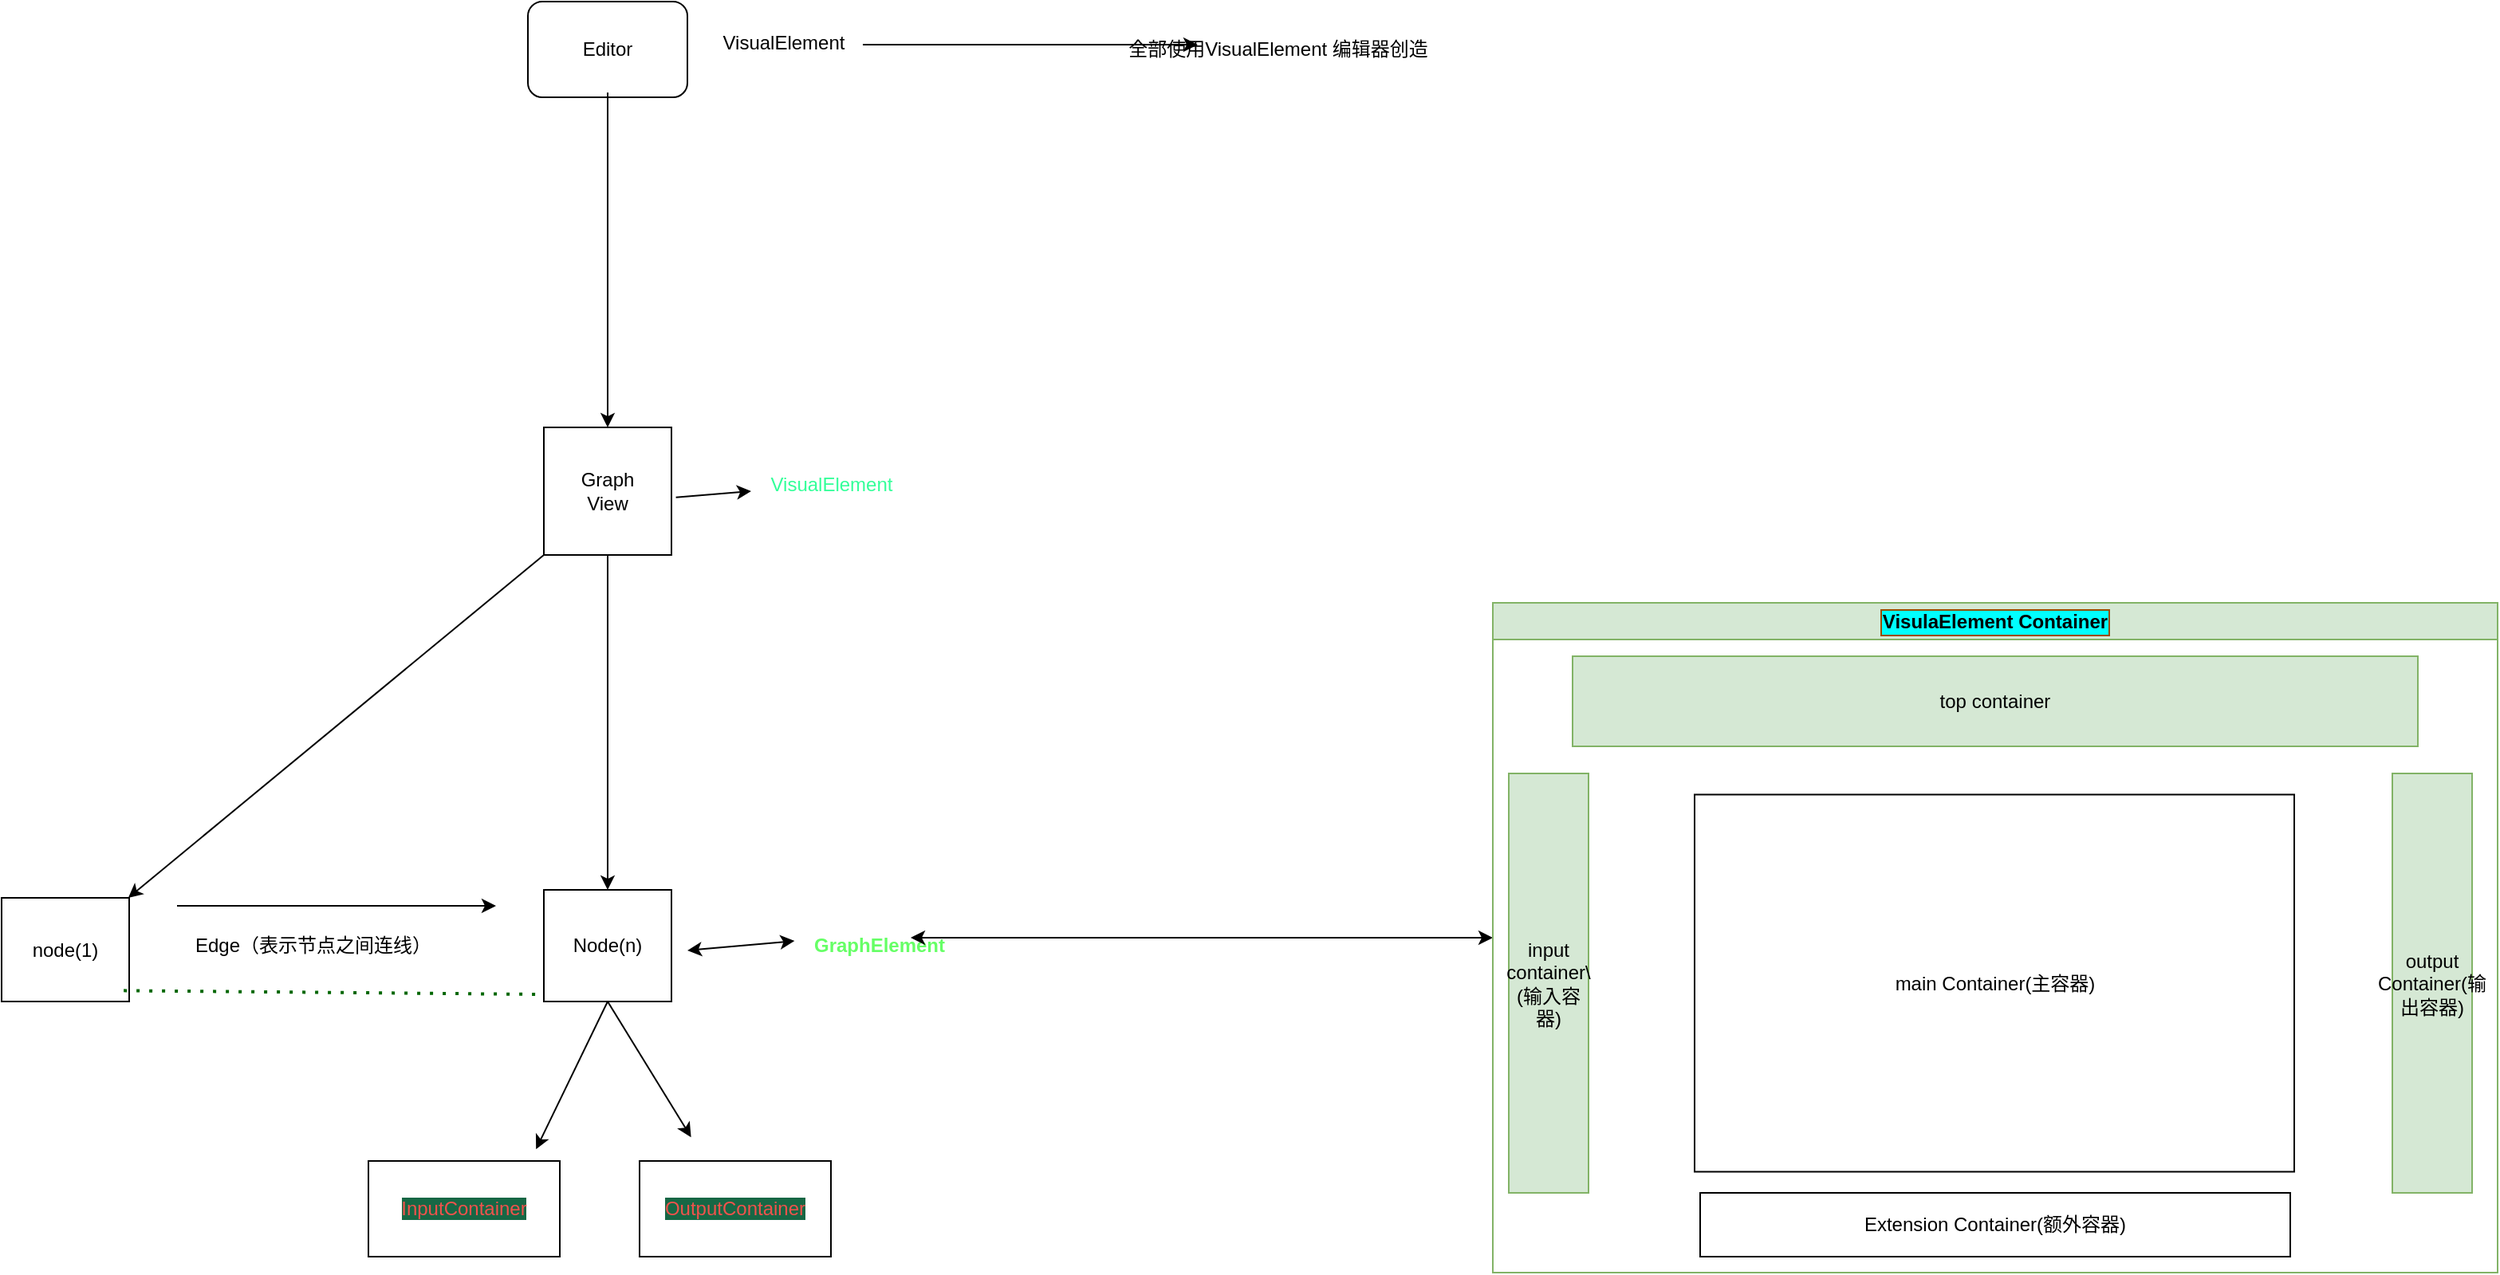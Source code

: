 <mxfile version="24.7.6">
  <diagram name="第 1 页" id="cEUEjpOXRdQMH25T6i1Y">
    <mxGraphModel dx="2853" dy="1143" grid="1" gridSize="10" guides="1" tooltips="1" connect="1" arrows="1" fold="1" page="1" pageScale="1" pageWidth="827" pageHeight="1169" math="0" shadow="0">
      <root>
        <mxCell id="0" />
        <mxCell id="1" parent="0" />
        <mxCell id="V2yEh5TrKZx0-5OOb6w3-1" value="Editor" style="rounded=1;whiteSpace=wrap;html=1;" parent="1" vertex="1">
          <mxGeometry x="320" y="193" width="100" height="60" as="geometry" />
        </mxCell>
        <mxCell id="V2yEh5TrKZx0-5OOb6w3-2" value="" style="endArrow=classic;html=1;rounded=0;entryX=0.5;entryY=0;entryDx=0;entryDy=0;" parent="1" target="V2yEh5TrKZx0-5OOb6w3-5" edge="1">
          <mxGeometry width="50" height="50" relative="1" as="geometry">
            <mxPoint x="370" y="250" as="sourcePoint" />
            <mxPoint x="170" y="440" as="targetPoint" />
            <Array as="points">
              <mxPoint x="370" y="440" />
            </Array>
          </mxGeometry>
        </mxCell>
        <mxCell id="V2yEh5TrKZx0-5OOb6w3-3" value="" style="endArrow=classic;html=1;rounded=0;exitX=0.5;exitY=1;exitDx=0;exitDy=0;entryX=0.5;entryY=0;entryDx=0;entryDy=0;exitPerimeter=0;" parent="1" source="V2yEh5TrKZx0-5OOb6w3-5" target="V2yEh5TrKZx0-5OOb6w3-7" edge="1">
          <mxGeometry width="50" height="50" relative="1" as="geometry">
            <mxPoint x="420" y="530" as="sourcePoint" />
            <mxPoint x="670" y="760" as="targetPoint" />
            <Array as="points" />
          </mxGeometry>
        </mxCell>
        <mxCell id="V2yEh5TrKZx0-5OOb6w3-4" value="VisualElement&lt;div&gt;&lt;br&gt;&lt;/div&gt;" style="text;html=1;align=center;verticalAlign=bottom;resizable=0;points=[];autosize=1;strokeColor=none;fillColor=none;" parent="1" vertex="1">
          <mxGeometry x="430" y="203" width="100" height="40" as="geometry" />
        </mxCell>
        <mxCell id="V2yEh5TrKZx0-5OOb6w3-5" value="Graph&lt;div&gt;View&lt;/div&gt;" style="whiteSpace=wrap;html=1;aspect=fixed;" parent="1" vertex="1">
          <mxGeometry x="330" y="460" width="80" height="80" as="geometry" />
        </mxCell>
        <mxCell id="V2yEh5TrKZx0-5OOb6w3-7" value="Node(n)" style="rounded=0;whiteSpace=wrap;html=1;" parent="1" vertex="1">
          <mxGeometry x="330" y="750" width="80" height="70" as="geometry" />
        </mxCell>
        <mxCell id="V2yEh5TrKZx0-5OOb6w3-9" value="&lt;b&gt;&lt;font style=&quot;--darkreader-inline-color: #8cff7b;&quot; data-darkreader-inline-color=&quot;&quot; color=&quot;#66ff66&quot;&gt;GraphElement&lt;/font&gt;&lt;/b&gt;" style="text;html=1;align=center;verticalAlign=middle;resizable=0;points=[];autosize=1;strokeColor=none;fillColor=none;" parent="1" vertex="1">
          <mxGeometry x="485" y="770" width="110" height="30" as="geometry" />
        </mxCell>
        <mxCell id="V2yEh5TrKZx0-5OOb6w3-11" value="&lt;font style=&quot;--darkreader-inline-color: #6effab;&quot; data-darkreader-inline-color=&quot;&quot; color=&quot;#33ff99&quot;&gt;VisualElement&lt;/font&gt;&lt;div&gt;&lt;br&gt;&lt;/div&gt;" style="text;html=1;align=center;verticalAlign=bottom;resizable=0;points=[];autosize=1;strokeColor=none;fillColor=none;" parent="1" vertex="1">
          <mxGeometry x="460" y="480" width="100" height="40" as="geometry" />
        </mxCell>
        <mxCell id="V2yEh5TrKZx0-5OOb6w3-12" value="" style="endArrow=classic;html=1;rounded=0;exitX=1.035;exitY=0.549;exitDx=0;exitDy=0;exitPerimeter=0;" parent="1" source="V2yEh5TrKZx0-5OOb6w3-5" edge="1">
          <mxGeometry width="50" height="50" relative="1" as="geometry">
            <mxPoint x="420" y="540" as="sourcePoint" />
            <mxPoint x="460" y="500" as="targetPoint" />
          </mxGeometry>
        </mxCell>
        <mxCell id="V2yEh5TrKZx0-5OOb6w3-13" value="" style="endArrow=classic;html=1;rounded=0;entryX=0.951;entryY=0.756;entryDx=0;entryDy=0;entryPerimeter=0;" parent="1" edge="1">
          <mxGeometry width="50" height="50" relative="1" as="geometry">
            <mxPoint x="370" y="820" as="sourcePoint" />
            <mxPoint x="325.1" y="912.68" as="targetPoint" />
          </mxGeometry>
        </mxCell>
        <mxCell id="V2yEh5TrKZx0-5OOb6w3-14" value="" style="endArrow=classic;html=1;rounded=0;entryX=0.021;entryY=0.503;entryDx=0;entryDy=0;entryPerimeter=0;" parent="1" edge="1">
          <mxGeometry width="50" height="50" relative="1" as="geometry">
            <mxPoint x="370" y="820" as="sourcePoint" />
            <mxPoint x="422.31" y="905.09" as="targetPoint" />
          </mxGeometry>
        </mxCell>
        <mxCell id="V2yEh5TrKZx0-5OOb6w3-15" value="&lt;span data-darkreader-inline-bgcolor=&quot;&quot; data-darkreader-inline-color=&quot;&quot; style=&quot;color: rgb(241, 82, 76); text-wrap: nowrap; background-color: rgb(23, 103, 69); --darkreader-inline-color: #eb6c60; --darkreader-inline-bgcolor: #22533a;&quot;&gt;InputContainer&lt;/span&gt;" style="whiteSpace=wrap;html=1;" parent="1" vertex="1">
          <mxGeometry x="220" y="920" width="120" height="60" as="geometry" />
        </mxCell>
        <mxCell id="V2yEh5TrKZx0-5OOb6w3-16" value="&lt;span data-darkreader-inline-bgcolor=&quot;&quot; data-darkreader-inline-color=&quot;&quot; style=&quot;color: rgb(241, 82, 76); text-wrap: nowrap; background-color: rgb(23, 103, 69); --darkreader-inline-color: #eb6c60; --darkreader-inline-bgcolor: #22533a;&quot;&gt;OutputContainer&lt;/span&gt;" style="whiteSpace=wrap;html=1;" parent="1" vertex="1">
          <mxGeometry x="390" y="920" width="120" height="60" as="geometry" />
        </mxCell>
        <mxCell id="V2yEh5TrKZx0-5OOb6w3-18" value="" style="endArrow=classic;startArrow=classic;html=1;rounded=0;exitX=0;exitY=0.5;exitDx=0;exitDy=0;" parent="1" edge="1" source="rrtTz6fm2YhwNLVOh3aT-7">
          <mxGeometry width="50" height="50" relative="1" as="geometry">
            <mxPoint x="760" y="390" as="sourcePoint" />
            <mxPoint x="560" y="780" as="targetPoint" />
            <Array as="points" />
          </mxGeometry>
        </mxCell>
        <mxCell id="V2yEh5TrKZx0-5OOb6w3-19" value="" style="endArrow=classic;startArrow=classic;html=1;rounded=0;entryX=0.02;entryY=0.802;entryDx=0;entryDy=0;entryPerimeter=0;" parent="1" edge="1">
          <mxGeometry width="50" height="50" relative="1" as="geometry">
            <mxPoint x="420" y="787.97" as="sourcePoint" />
            <mxPoint x="487.2" y="782.03" as="targetPoint" />
          </mxGeometry>
        </mxCell>
        <mxCell id="rrtTz6fm2YhwNLVOh3aT-6" value="" style="endArrow=classic;html=1;rounded=0;" edge="1" parent="1">
          <mxGeometry width="50" height="50" relative="1" as="geometry">
            <mxPoint x="530" y="220" as="sourcePoint" />
            <mxPoint x="740" y="220" as="targetPoint" />
            <Array as="points">
              <mxPoint x="640" y="220" />
            </Array>
          </mxGeometry>
        </mxCell>
        <mxCell id="rrtTz6fm2YhwNLVOh3aT-7" value="VisulaElement Container" style="swimlane;whiteSpace=wrap;html=1;labelBackgroundColor=#00FFFF;labelBorderColor=#994C00;textShadow=0;fillColor=#d5e8d4;strokeColor=#82b366;swimlaneFillColor=default;rounded=0;" vertex="1" parent="1">
          <mxGeometry x="925" y="570" width="630" height="420" as="geometry" />
        </mxCell>
        <mxCell id="rrtTz6fm2YhwNLVOh3aT-8" value="input container\(输入容器)" style="rounded=0;whiteSpace=wrap;html=1;fillColor=#d5e8d4;strokeColor=#82b366;swimlaneFillColor=default;" vertex="1" parent="rrtTz6fm2YhwNLVOh3aT-7">
          <mxGeometry x="10" y="107" width="50" height="263" as="geometry" />
        </mxCell>
        <mxCell id="rrtTz6fm2YhwNLVOh3aT-9" value="output Container(输出容器)" style="rounded=0;whiteSpace=wrap;html=1;fillColor=#d5e8d4;strokeColor=#82b366;swimlaneFillColor=default;" vertex="1" parent="rrtTz6fm2YhwNLVOh3aT-7">
          <mxGeometry x="564" y="107" width="50" height="263" as="geometry" />
        </mxCell>
        <mxCell id="rrtTz6fm2YhwNLVOh3aT-10" value="top container" style="rounded=0;whiteSpace=wrap;html=1;fillColor=#d5e8d4;strokeColor=#82b366;swimlaneFillColor=default;" vertex="1" parent="rrtTz6fm2YhwNLVOh3aT-7">
          <mxGeometry x="50" y="33.5" width="530" height="56.5" as="geometry" />
        </mxCell>
        <mxCell id="rrtTz6fm2YhwNLVOh3aT-11" value="main Container(主容器)" style="rounded=0;whiteSpace=wrap;html=1;" vertex="1" parent="rrtTz6fm2YhwNLVOh3aT-7">
          <mxGeometry x="126.5" y="120.25" width="376" height="236.5" as="geometry" />
        </mxCell>
        <mxCell id="rrtTz6fm2YhwNLVOh3aT-12" value="Extension Container(额外容器)" style="rounded=0;whiteSpace=wrap;html=1;" vertex="1" parent="rrtTz6fm2YhwNLVOh3aT-7">
          <mxGeometry x="130" y="370" width="370" height="40" as="geometry" />
        </mxCell>
        <mxCell id="rrtTz6fm2YhwNLVOh3aT-13" value="node(1)" style="rounded=0;whiteSpace=wrap;html=1;" vertex="1" parent="1">
          <mxGeometry x="-10" y="755" width="80" height="65" as="geometry" />
        </mxCell>
        <mxCell id="rrtTz6fm2YhwNLVOh3aT-14" value="" style="endArrow=classic;html=1;rounded=0;" edge="1" parent="1" target="rrtTz6fm2YhwNLVOh3aT-13">
          <mxGeometry width="50" height="50" relative="1" as="geometry">
            <mxPoint x="330" y="540" as="sourcePoint" />
            <mxPoint x="380" y="490" as="targetPoint" />
          </mxGeometry>
        </mxCell>
        <mxCell id="rrtTz6fm2YhwNLVOh3aT-15" value="" style="endArrow=classic;html=1;rounded=0;" edge="1" parent="1">
          <mxGeometry width="50" height="50" relative="1" as="geometry">
            <mxPoint x="100" y="760" as="sourcePoint" />
            <mxPoint x="300" y="760" as="targetPoint" />
          </mxGeometry>
        </mxCell>
        <mxCell id="rrtTz6fm2YhwNLVOh3aT-16" value="Edge（表示节点之间连线）" style="text;html=1;align=center;verticalAlign=middle;resizable=0;points=[];autosize=1;strokeColor=none;fillColor=none;" vertex="1" parent="1">
          <mxGeometry x="100" y="770" width="170" height="30" as="geometry" />
        </mxCell>
        <mxCell id="rrtTz6fm2YhwNLVOh3aT-19" value="" style="endArrow=none;dashed=1;html=1;dashPattern=1 3;strokeWidth=2;rounded=0;exitX=0.957;exitY=0.895;exitDx=0;exitDy=0;exitPerimeter=0;entryX=-0.031;entryY=0.936;entryDx=0;entryDy=0;entryPerimeter=0;strokeColor=#006600;" edge="1" parent="1" source="rrtTz6fm2YhwNLVOh3aT-13" target="V2yEh5TrKZx0-5OOb6w3-7">
          <mxGeometry width="50" height="50" relative="1" as="geometry">
            <mxPoint x="80" y="800" as="sourcePoint" />
            <mxPoint x="340" y="810" as="targetPoint" />
          </mxGeometry>
        </mxCell>
        <mxCell id="rrtTz6fm2YhwNLVOh3aT-20" value="全部使用VisualElement 编辑器创造" style="text;html=1;align=center;verticalAlign=middle;resizable=0;points=[];autosize=1;strokeColor=none;fillColor=none;" vertex="1" parent="1">
          <mxGeometry x="685" y="208" width="210" height="30" as="geometry" />
        </mxCell>
      </root>
    </mxGraphModel>
  </diagram>
</mxfile>
